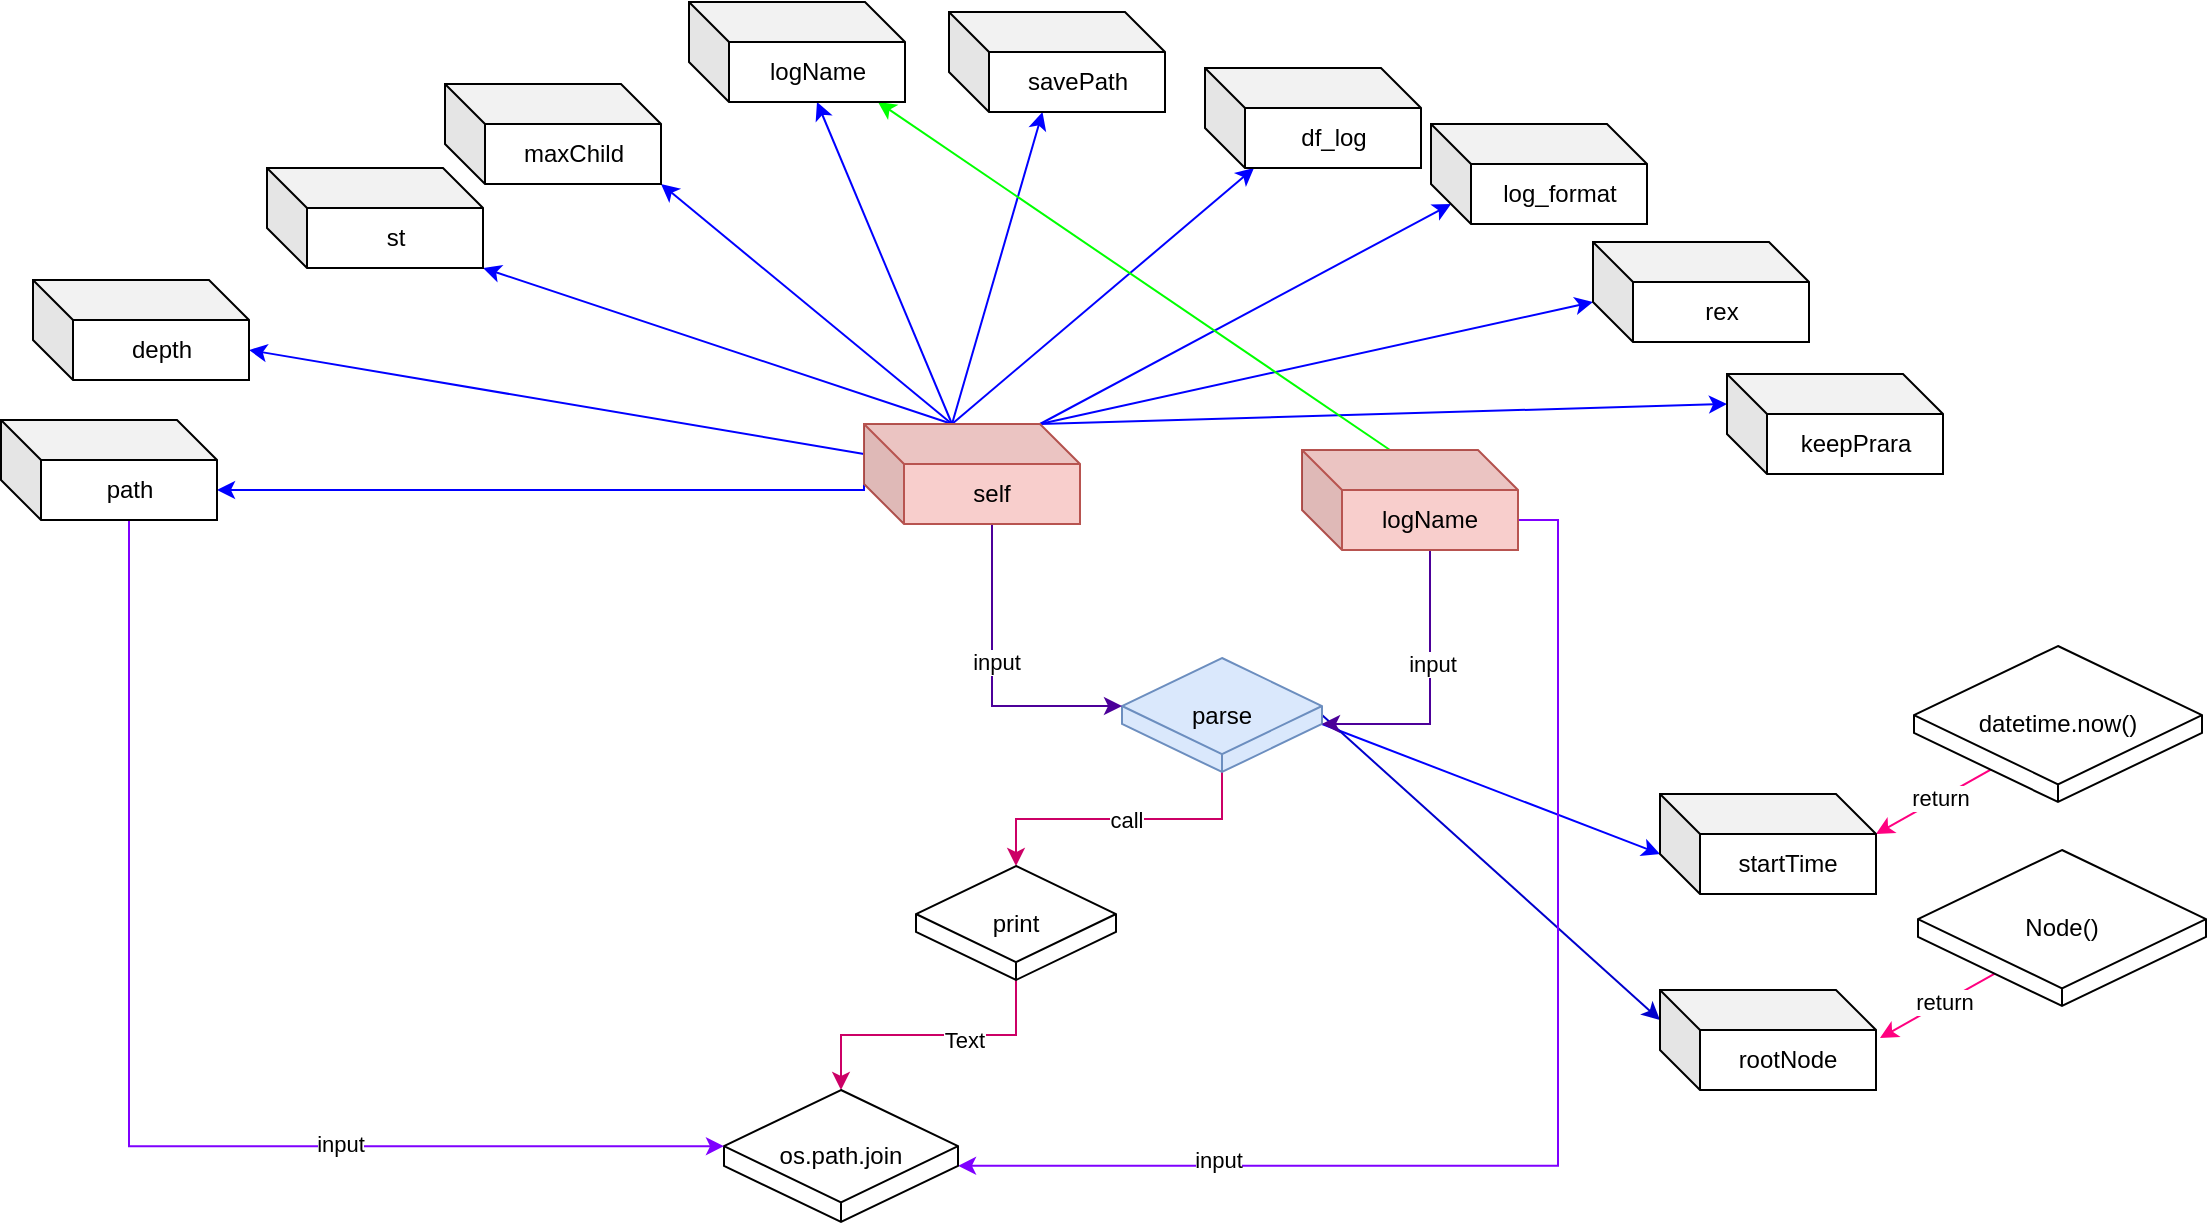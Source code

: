 <mxfile version="20.3.3" type="github">
  <diagram id="resuJbucNC01iMUb9vn6" name="第 1 页">
    <mxGraphModel dx="1826" dy="1225" grid="0" gridSize="10" guides="1" tooltips="1" connect="1" arrows="1" fold="1" page="0" pageScale="1" pageWidth="827" pageHeight="1169" math="0" shadow="0">
      <root>
        <mxCell id="0" />
        <mxCell id="1" parent="0" />
        <mxCell id="JQkUaQSeX6xFLT8BSFR2-9" style="edgeStyle=orthogonalEdgeStyle;rounded=0;orthogonalLoop=1;jettySize=auto;html=1;exitX=0.5;exitY=1;exitDx=0;exitDy=0;exitPerimeter=0;entryX=0.5;entryY=0;entryDx=0;entryDy=0;entryPerimeter=0;strokeColor=#CC0066;" edge="1" parent="1" source="JQkUaQSeX6xFLT8BSFR2-1" target="JQkUaQSeX6xFLT8BSFR2-8">
          <mxGeometry relative="1" as="geometry" />
        </mxCell>
        <mxCell id="JQkUaQSeX6xFLT8BSFR2-10" value="call" style="edgeLabel;html=1;align=center;verticalAlign=middle;resizable=0;points=[];" vertex="1" connectable="0" parent="JQkUaQSeX6xFLT8BSFR2-9">
          <mxGeometry x="-0.047" relative="1" as="geometry">
            <mxPoint as="offset" />
          </mxGeometry>
        </mxCell>
        <mxCell id="JQkUaQSeX6xFLT8BSFR2-40" style="rounded=0;orthogonalLoop=1;jettySize=auto;html=1;exitX=0;exitY=0;exitDx=100;exitDy=32.992;exitPerimeter=0;entryX=0;entryY=0;entryDx=0;entryDy=30;entryPerimeter=0;strokeColor=#0000FF;" edge="1" parent="1" source="JQkUaQSeX6xFLT8BSFR2-1" target="JQkUaQSeX6xFLT8BSFR2-39">
          <mxGeometry relative="1" as="geometry" />
        </mxCell>
        <mxCell id="JQkUaQSeX6xFLT8BSFR2-45" style="edgeStyle=none;rounded=0;orthogonalLoop=1;jettySize=auto;html=1;exitX=1;exitY=0.5;exitDx=0;exitDy=0;exitPerimeter=0;strokeColor=#0000CC;entryX=0;entryY=0;entryDx=0;entryDy=15;entryPerimeter=0;" edge="1" parent="1" source="JQkUaQSeX6xFLT8BSFR2-1" target="JQkUaQSeX6xFLT8BSFR2-44">
          <mxGeometry relative="1" as="geometry" />
        </mxCell>
        <mxCell id="JQkUaQSeX6xFLT8BSFR2-1" value="parse" style="whiteSpace=wrap;html=1;shape=mxgraph.basic.isocube;isoAngle=15;fillColor=#dae8fc;strokeColor=#6c8ebf;" vertex="1" parent="1">
          <mxGeometry x="288" y="82" width="100" height="57" as="geometry" />
        </mxCell>
        <mxCell id="JQkUaQSeX6xFLT8BSFR2-4" style="edgeStyle=orthogonalEdgeStyle;rounded=0;orthogonalLoop=1;jettySize=auto;html=1;exitX=0;exitY=0;exitDx=64;exitDy=50;exitPerimeter=0;entryX=0;entryY=0;entryDx=0;entryDy=24.008;entryPerimeter=0;strokeColor=#4C0099;" edge="1" parent="1" source="JQkUaQSeX6xFLT8BSFR2-2" target="JQkUaQSeX6xFLT8BSFR2-1">
          <mxGeometry relative="1" as="geometry" />
        </mxCell>
        <mxCell id="JQkUaQSeX6xFLT8BSFR2-5" value="input" style="edgeLabel;html=1;align=center;verticalAlign=middle;resizable=0;points=[];" vertex="1" connectable="0" parent="JQkUaQSeX6xFLT8BSFR2-4">
          <mxGeometry x="-0.115" y="2" relative="1" as="geometry">
            <mxPoint as="offset" />
          </mxGeometry>
        </mxCell>
        <mxCell id="JQkUaQSeX6xFLT8BSFR2-25" style="edgeStyle=orthogonalEdgeStyle;rounded=0;orthogonalLoop=1;jettySize=auto;html=1;exitX=0;exitY=0;exitDx=0;exitDy=15;exitPerimeter=0;entryX=0;entryY=0;entryDx=108;entryDy=35;entryPerimeter=0;strokeColor=#0000FF;" edge="1" parent="1" source="JQkUaQSeX6xFLT8BSFR2-2" target="JQkUaQSeX6xFLT8BSFR2-15">
          <mxGeometry relative="1" as="geometry">
            <Array as="points">
              <mxPoint x="159" y="-2" />
            </Array>
          </mxGeometry>
        </mxCell>
        <mxCell id="JQkUaQSeX6xFLT8BSFR2-26" style="rounded=0;orthogonalLoop=1;jettySize=auto;html=1;exitX=0;exitY=0;exitDx=0;exitDy=15;exitPerimeter=0;entryX=0;entryY=0;entryDx=108;entryDy=35;entryPerimeter=0;strokeColor=#0000FF;" edge="1" parent="1" source="JQkUaQSeX6xFLT8BSFR2-2" target="JQkUaQSeX6xFLT8BSFR2-16">
          <mxGeometry relative="1" as="geometry" />
        </mxCell>
        <mxCell id="JQkUaQSeX6xFLT8BSFR2-27" style="edgeStyle=none;rounded=0;orthogonalLoop=1;jettySize=auto;html=1;exitX=0;exitY=0;exitDx=44;exitDy=0;exitPerimeter=0;entryX=1;entryY=1;entryDx=0;entryDy=0;entryPerimeter=0;strokeColor=#0000FF;" edge="1" parent="1" source="JQkUaQSeX6xFLT8BSFR2-2" target="JQkUaQSeX6xFLT8BSFR2-17">
          <mxGeometry relative="1" as="geometry" />
        </mxCell>
        <mxCell id="JQkUaQSeX6xFLT8BSFR2-28" style="edgeStyle=none;rounded=0;orthogonalLoop=1;jettySize=auto;html=1;exitX=0;exitY=0;exitDx=44;exitDy=0;exitPerimeter=0;entryX=1;entryY=1;entryDx=0;entryDy=0;entryPerimeter=0;strokeColor=#0000FF;" edge="1" parent="1" source="JQkUaQSeX6xFLT8BSFR2-2" target="JQkUaQSeX6xFLT8BSFR2-18">
          <mxGeometry relative="1" as="geometry" />
        </mxCell>
        <mxCell id="JQkUaQSeX6xFLT8BSFR2-29" style="edgeStyle=none;rounded=0;orthogonalLoop=1;jettySize=auto;html=1;exitX=0;exitY=0;exitDx=44;exitDy=0;exitPerimeter=0;entryX=0;entryY=0;entryDx=64;entryDy=50;entryPerimeter=0;strokeColor=#0000FF;" edge="1" parent="1" source="JQkUaQSeX6xFLT8BSFR2-2" target="JQkUaQSeX6xFLT8BSFR2-19">
          <mxGeometry relative="1" as="geometry" />
        </mxCell>
        <mxCell id="JQkUaQSeX6xFLT8BSFR2-30" style="edgeStyle=none;rounded=0;orthogonalLoop=1;jettySize=auto;html=1;exitX=0;exitY=0;exitDx=44;exitDy=0;exitPerimeter=0;strokeColor=#0000FF;" edge="1" parent="1" source="JQkUaQSeX6xFLT8BSFR2-2" target="JQkUaQSeX6xFLT8BSFR2-20">
          <mxGeometry relative="1" as="geometry" />
        </mxCell>
        <mxCell id="JQkUaQSeX6xFLT8BSFR2-31" style="edgeStyle=none;rounded=0;orthogonalLoop=1;jettySize=auto;html=1;exitX=0;exitY=0;exitDx=44;exitDy=0;exitPerimeter=0;strokeColor=#0000FF;" edge="1" parent="1" source="JQkUaQSeX6xFLT8BSFR2-2" target="JQkUaQSeX6xFLT8BSFR2-21">
          <mxGeometry relative="1" as="geometry" />
        </mxCell>
        <mxCell id="JQkUaQSeX6xFLT8BSFR2-32" style="edgeStyle=none;rounded=0;orthogonalLoop=1;jettySize=auto;html=1;exitX=0;exitY=0;exitDx=88;exitDy=0;exitPerimeter=0;entryX=0;entryY=0;entryDx=10;entryDy=40;entryPerimeter=0;strokeColor=#0000FF;" edge="1" parent="1" source="JQkUaQSeX6xFLT8BSFR2-2" target="JQkUaQSeX6xFLT8BSFR2-22">
          <mxGeometry relative="1" as="geometry" />
        </mxCell>
        <mxCell id="JQkUaQSeX6xFLT8BSFR2-33" style="edgeStyle=none;rounded=0;orthogonalLoop=1;jettySize=auto;html=1;exitX=0;exitY=0;exitDx=88;exitDy=0;exitPerimeter=0;entryX=0;entryY=0;entryDx=0;entryDy=30;entryPerimeter=0;strokeColor=#0000FF;" edge="1" parent="1" source="JQkUaQSeX6xFLT8BSFR2-2" target="JQkUaQSeX6xFLT8BSFR2-23">
          <mxGeometry relative="1" as="geometry" />
        </mxCell>
        <mxCell id="JQkUaQSeX6xFLT8BSFR2-34" style="edgeStyle=none;rounded=0;orthogonalLoop=1;jettySize=auto;html=1;exitX=0;exitY=0;exitDx=88;exitDy=0;exitPerimeter=0;entryX=0;entryY=0;entryDx=0;entryDy=15;entryPerimeter=0;strokeColor=#0000FF;" edge="1" parent="1" source="JQkUaQSeX6xFLT8BSFR2-2" target="JQkUaQSeX6xFLT8BSFR2-24">
          <mxGeometry relative="1" as="geometry" />
        </mxCell>
        <mxCell id="JQkUaQSeX6xFLT8BSFR2-2" value="&lt;font color=&quot;#000000&quot;&gt;&lt;span style=&quot;caret-color: rgb(0, 0, 0);&quot;&gt;self&lt;/span&gt;&lt;/font&gt;" style="shape=cube;whiteSpace=wrap;html=1;boundedLbl=1;backgroundOutline=1;darkOpacity=0.05;darkOpacity2=0.1;fillColor=#f8cecc;strokeColor=#b85450;" vertex="1" parent="1">
          <mxGeometry x="159" y="-35" width="108" height="50" as="geometry" />
        </mxCell>
        <mxCell id="JQkUaQSeX6xFLT8BSFR2-6" style="edgeStyle=orthogonalEdgeStyle;rounded=0;orthogonalLoop=1;jettySize=auto;html=1;exitX=0;exitY=0;exitDx=64;exitDy=50;exitPerimeter=0;entryX=0;entryY=0;entryDx=100;entryDy=32.992;entryPerimeter=0;strokeColor=#4C0099;" edge="1" parent="1" source="JQkUaQSeX6xFLT8BSFR2-3" target="JQkUaQSeX6xFLT8BSFR2-1">
          <mxGeometry relative="1" as="geometry" />
        </mxCell>
        <mxCell id="JQkUaQSeX6xFLT8BSFR2-7" value="input" style="edgeLabel;html=1;align=center;verticalAlign=middle;resizable=0;points=[];" vertex="1" connectable="0" parent="JQkUaQSeX6xFLT8BSFR2-6">
          <mxGeometry x="-0.507" y="1" relative="1" as="geometry">
            <mxPoint y="22" as="offset" />
          </mxGeometry>
        </mxCell>
        <mxCell id="JQkUaQSeX6xFLT8BSFR2-37" style="edgeStyle=orthogonalEdgeStyle;rounded=0;orthogonalLoop=1;jettySize=auto;html=1;exitX=0;exitY=0;exitDx=108;exitDy=35;exitPerimeter=0;entryX=0;entryY=0;entryDx=117;entryDy=37.911;entryPerimeter=0;strokeColor=#7F00FF;" edge="1" parent="1" source="JQkUaQSeX6xFLT8BSFR2-3" target="JQkUaQSeX6xFLT8BSFR2-11">
          <mxGeometry relative="1" as="geometry" />
        </mxCell>
        <mxCell id="JQkUaQSeX6xFLT8BSFR2-38" value="input" style="edgeLabel;html=1;align=center;verticalAlign=middle;resizable=0;points=[];" vertex="1" connectable="0" parent="JQkUaQSeX6xFLT8BSFR2-37">
          <mxGeometry x="0.596" y="-3" relative="1" as="geometry">
            <mxPoint as="offset" />
          </mxGeometry>
        </mxCell>
        <mxCell id="JQkUaQSeX6xFLT8BSFR2-43" style="edgeStyle=none;rounded=0;orthogonalLoop=1;jettySize=auto;html=1;exitX=0;exitY=0;exitDx=44;exitDy=0;exitPerimeter=0;entryX=0.875;entryY=1;entryDx=0;entryDy=0;entryPerimeter=0;strokeColor=#00FF00;" edge="1" parent="1" source="JQkUaQSeX6xFLT8BSFR2-3" target="JQkUaQSeX6xFLT8BSFR2-19">
          <mxGeometry relative="1" as="geometry" />
        </mxCell>
        <mxCell id="JQkUaQSeX6xFLT8BSFR2-3" value="&lt;font color=&quot;#000000&quot;&gt;&lt;span style=&quot;caret-color: rgb(0, 0, 0);&quot;&gt;logName&lt;/span&gt;&lt;/font&gt;" style="shape=cube;whiteSpace=wrap;html=1;boundedLbl=1;backgroundOutline=1;darkOpacity=0.05;darkOpacity2=0.1;fillColor=#f8cecc;strokeColor=#b85450;" vertex="1" parent="1">
          <mxGeometry x="378" y="-22" width="108" height="50" as="geometry" />
        </mxCell>
        <mxCell id="JQkUaQSeX6xFLT8BSFR2-12" style="edgeStyle=orthogonalEdgeStyle;rounded=0;orthogonalLoop=1;jettySize=auto;html=1;exitX=0.5;exitY=1;exitDx=0;exitDy=0;exitPerimeter=0;entryX=0.5;entryY=0;entryDx=0;entryDy=0;entryPerimeter=0;strokeColor=#CC0066;" edge="1" parent="1" source="JQkUaQSeX6xFLT8BSFR2-8" target="JQkUaQSeX6xFLT8BSFR2-11">
          <mxGeometry relative="1" as="geometry" />
        </mxCell>
        <mxCell id="JQkUaQSeX6xFLT8BSFR2-13" value="Text" style="edgeLabel;html=1;align=center;verticalAlign=middle;resizable=0;points=[];" vertex="1" connectable="0" parent="JQkUaQSeX6xFLT8BSFR2-12">
          <mxGeometry x="-0.231" y="2" relative="1" as="geometry">
            <mxPoint x="1" as="offset" />
          </mxGeometry>
        </mxCell>
        <mxCell id="JQkUaQSeX6xFLT8BSFR2-8" value="print" style="whiteSpace=wrap;html=1;shape=mxgraph.basic.isocube;isoAngle=15;fontColor=#000000;" vertex="1" parent="1">
          <mxGeometry x="185" y="186" width="100" height="57" as="geometry" />
        </mxCell>
        <mxCell id="JQkUaQSeX6xFLT8BSFR2-11" value="os.path.join" style="whiteSpace=wrap;html=1;shape=mxgraph.basic.isocube;isoAngle=15;fontColor=#000000;" vertex="1" parent="1">
          <mxGeometry x="89" y="298" width="117" height="66" as="geometry" />
        </mxCell>
        <mxCell id="JQkUaQSeX6xFLT8BSFR2-35" style="edgeStyle=orthogonalEdgeStyle;rounded=0;orthogonalLoop=1;jettySize=auto;html=1;exitX=0;exitY=0;exitDx=64;exitDy=50;exitPerimeter=0;entryX=0;entryY=0;entryDx=0;entryDy=28.089;entryPerimeter=0;strokeColor=#7F00FF;" edge="1" parent="1" source="JQkUaQSeX6xFLT8BSFR2-15" target="JQkUaQSeX6xFLT8BSFR2-11">
          <mxGeometry relative="1" as="geometry" />
        </mxCell>
        <mxCell id="JQkUaQSeX6xFLT8BSFR2-36" value="input" style="edgeLabel;html=1;align=center;verticalAlign=middle;resizable=0;points=[];" vertex="1" connectable="0" parent="JQkUaQSeX6xFLT8BSFR2-35">
          <mxGeometry x="0.371" y="1" relative="1" as="geometry">
            <mxPoint as="offset" />
          </mxGeometry>
        </mxCell>
        <mxCell id="JQkUaQSeX6xFLT8BSFR2-15" value="&lt;font color=&quot;#000000&quot;&gt;&lt;span style=&quot;caret-color: rgb(0, 0, 0);&quot;&gt;path&lt;/span&gt;&lt;/font&gt;" style="shape=cube;whiteSpace=wrap;html=1;boundedLbl=1;backgroundOutline=1;darkOpacity=0.05;darkOpacity2=0.1;fontColor=#67AB9F;" vertex="1" parent="1">
          <mxGeometry x="-272.5" y="-37" width="108" height="50" as="geometry" />
        </mxCell>
        <mxCell id="JQkUaQSeX6xFLT8BSFR2-16" value="&lt;font color=&quot;#000000&quot;&gt;depth&lt;/font&gt;" style="shape=cube;whiteSpace=wrap;html=1;boundedLbl=1;backgroundOutline=1;darkOpacity=0.05;darkOpacity2=0.1;fontColor=#67AB9F;" vertex="1" parent="1">
          <mxGeometry x="-256.5" y="-107" width="108" height="50" as="geometry" />
        </mxCell>
        <mxCell id="JQkUaQSeX6xFLT8BSFR2-17" value="&lt;font color=&quot;#000000&quot;&gt;st&lt;/font&gt;" style="shape=cube;whiteSpace=wrap;html=1;boundedLbl=1;backgroundOutline=1;darkOpacity=0.05;darkOpacity2=0.1;fontColor=#67AB9F;" vertex="1" parent="1">
          <mxGeometry x="-139.5" y="-163" width="108" height="50" as="geometry" />
        </mxCell>
        <mxCell id="JQkUaQSeX6xFLT8BSFR2-18" value="&lt;font color=&quot;#000000&quot;&gt;&lt;span style=&quot;caret-color: rgb(0, 0, 0);&quot;&gt;maxChild&lt;/span&gt;&lt;/font&gt;" style="shape=cube;whiteSpace=wrap;html=1;boundedLbl=1;backgroundOutline=1;darkOpacity=0.05;darkOpacity2=0.1;fontColor=#67AB9F;" vertex="1" parent="1">
          <mxGeometry x="-50.5" y="-205" width="108" height="50" as="geometry" />
        </mxCell>
        <mxCell id="JQkUaQSeX6xFLT8BSFR2-19" value="&lt;font color=&quot;#000000&quot;&gt;&lt;span style=&quot;caret-color: rgb(0, 0, 0);&quot;&gt;logName&lt;/span&gt;&lt;/font&gt;" style="shape=cube;whiteSpace=wrap;html=1;boundedLbl=1;backgroundOutline=1;darkOpacity=0.05;darkOpacity2=0.1;fontColor=#67AB9F;" vertex="1" parent="1">
          <mxGeometry x="71.5" y="-246" width="108" height="50" as="geometry" />
        </mxCell>
        <mxCell id="JQkUaQSeX6xFLT8BSFR2-20" value="&lt;font color=&quot;#000000&quot;&gt;&lt;span style=&quot;caret-color: rgb(0, 0, 0);&quot;&gt;savePath&lt;/span&gt;&lt;/font&gt;" style="shape=cube;whiteSpace=wrap;html=1;boundedLbl=1;backgroundOutline=1;darkOpacity=0.05;darkOpacity2=0.1;fontColor=#67AB9F;" vertex="1" parent="1">
          <mxGeometry x="201.5" y="-241" width="108" height="50" as="geometry" />
        </mxCell>
        <mxCell id="JQkUaQSeX6xFLT8BSFR2-21" value="&lt;font color=&quot;#000000&quot;&gt;&lt;span style=&quot;caret-color: rgb(0, 0, 0);&quot;&gt;df_log&lt;/span&gt;&lt;/font&gt;" style="shape=cube;whiteSpace=wrap;html=1;boundedLbl=1;backgroundOutline=1;darkOpacity=0.05;darkOpacity2=0.1;fontColor=#67AB9F;" vertex="1" parent="1">
          <mxGeometry x="329.5" y="-213" width="108" height="50" as="geometry" />
        </mxCell>
        <mxCell id="JQkUaQSeX6xFLT8BSFR2-22" value="&lt;font color=&quot;#000000&quot;&gt;&lt;span style=&quot;caret-color: rgb(0, 0, 0);&quot;&gt;log_format&lt;/span&gt;&lt;/font&gt;" style="shape=cube;whiteSpace=wrap;html=1;boundedLbl=1;backgroundOutline=1;darkOpacity=0.05;darkOpacity2=0.1;fontColor=#67AB9F;" vertex="1" parent="1">
          <mxGeometry x="442.5" y="-185" width="108" height="50" as="geometry" />
        </mxCell>
        <mxCell id="JQkUaQSeX6xFLT8BSFR2-23" value="&lt;font color=&quot;#000000&quot;&gt;&lt;span style=&quot;caret-color: rgb(0, 0, 0);&quot;&gt;rex&lt;/span&gt;&lt;/font&gt;" style="shape=cube;whiteSpace=wrap;html=1;boundedLbl=1;backgroundOutline=1;darkOpacity=0.05;darkOpacity2=0.1;fontColor=#67AB9F;" vertex="1" parent="1">
          <mxGeometry x="523.5" y="-126" width="108" height="50" as="geometry" />
        </mxCell>
        <mxCell id="JQkUaQSeX6xFLT8BSFR2-24" value="&lt;font color=&quot;#000000&quot;&gt;&lt;span style=&quot;caret-color: rgb(0, 0, 0);&quot;&gt;keepPrara&lt;/span&gt;&lt;/font&gt;" style="shape=cube;whiteSpace=wrap;html=1;boundedLbl=1;backgroundOutline=1;darkOpacity=0.05;darkOpacity2=0.1;fontColor=#67AB9F;" vertex="1" parent="1">
          <mxGeometry x="590.5" y="-60" width="108" height="50" as="geometry" />
        </mxCell>
        <mxCell id="JQkUaQSeX6xFLT8BSFR2-42" value="return" style="edgeStyle=none;rounded=0;orthogonalLoop=1;jettySize=auto;html=1;exitX=0;exitY=0;exitDx=108;exitDy=20;exitPerimeter=0;entryX=0.313;entryY=0.744;entryDx=0;entryDy=0;entryPerimeter=0;strokeColor=#FF0080;startArrow=classic;startFill=1;endArrow=none;endFill=0;" edge="1" parent="1" source="JQkUaQSeX6xFLT8BSFR2-39" target="JQkUaQSeX6xFLT8BSFR2-41">
          <mxGeometry relative="1" as="geometry" />
        </mxCell>
        <mxCell id="JQkUaQSeX6xFLT8BSFR2-39" value="&lt;font color=&quot;#000000&quot;&gt;&lt;span style=&quot;caret-color: rgb(0, 0, 0);&quot;&gt;startTime&lt;/span&gt;&lt;/font&gt;" style="shape=cube;whiteSpace=wrap;html=1;boundedLbl=1;backgroundOutline=1;darkOpacity=0.05;darkOpacity2=0.1;fontColor=#67AB9F;" vertex="1" parent="1">
          <mxGeometry x="557" y="150" width="108" height="50" as="geometry" />
        </mxCell>
        <mxCell id="JQkUaQSeX6xFLT8BSFR2-41" value="datetime.now()" style="whiteSpace=wrap;html=1;shape=mxgraph.basic.isocube;isoAngle=15;fontColor=#000000;" vertex="1" parent="1">
          <mxGeometry x="684" y="76" width="144" height="78" as="geometry" />
        </mxCell>
        <mxCell id="JQkUaQSeX6xFLT8BSFR2-44" value="&lt;font color=&quot;#000000&quot;&gt;&lt;span style=&quot;caret-color: rgb(0, 0, 0);&quot;&gt;rootNode&lt;/span&gt;&lt;/font&gt;" style="shape=cube;whiteSpace=wrap;html=1;boundedLbl=1;backgroundOutline=1;darkOpacity=0.05;darkOpacity2=0.1;fontColor=#67AB9F;" vertex="1" parent="1">
          <mxGeometry x="557" y="248" width="108" height="50" as="geometry" />
        </mxCell>
        <mxCell id="JQkUaQSeX6xFLT8BSFR2-46" value="return" style="edgeStyle=none;rounded=0;orthogonalLoop=1;jettySize=auto;html=1;exitX=0;exitY=0;exitDx=108;exitDy=20;exitPerimeter=0;entryX=0.313;entryY=0.744;entryDx=0;entryDy=0;entryPerimeter=0;strokeColor=#FF0080;startArrow=classic;startFill=1;endArrow=none;endFill=0;" edge="1" parent="1" target="JQkUaQSeX6xFLT8BSFR2-47">
          <mxGeometry relative="1" as="geometry">
            <mxPoint x="667" y="272" as="sourcePoint" />
          </mxGeometry>
        </mxCell>
        <mxCell id="JQkUaQSeX6xFLT8BSFR2-47" value="Node()" style="whiteSpace=wrap;html=1;shape=mxgraph.basic.isocube;isoAngle=15;fontColor=#000000;" vertex="1" parent="1">
          <mxGeometry x="686" y="178" width="144" height="78" as="geometry" />
        </mxCell>
      </root>
    </mxGraphModel>
  </diagram>
</mxfile>

